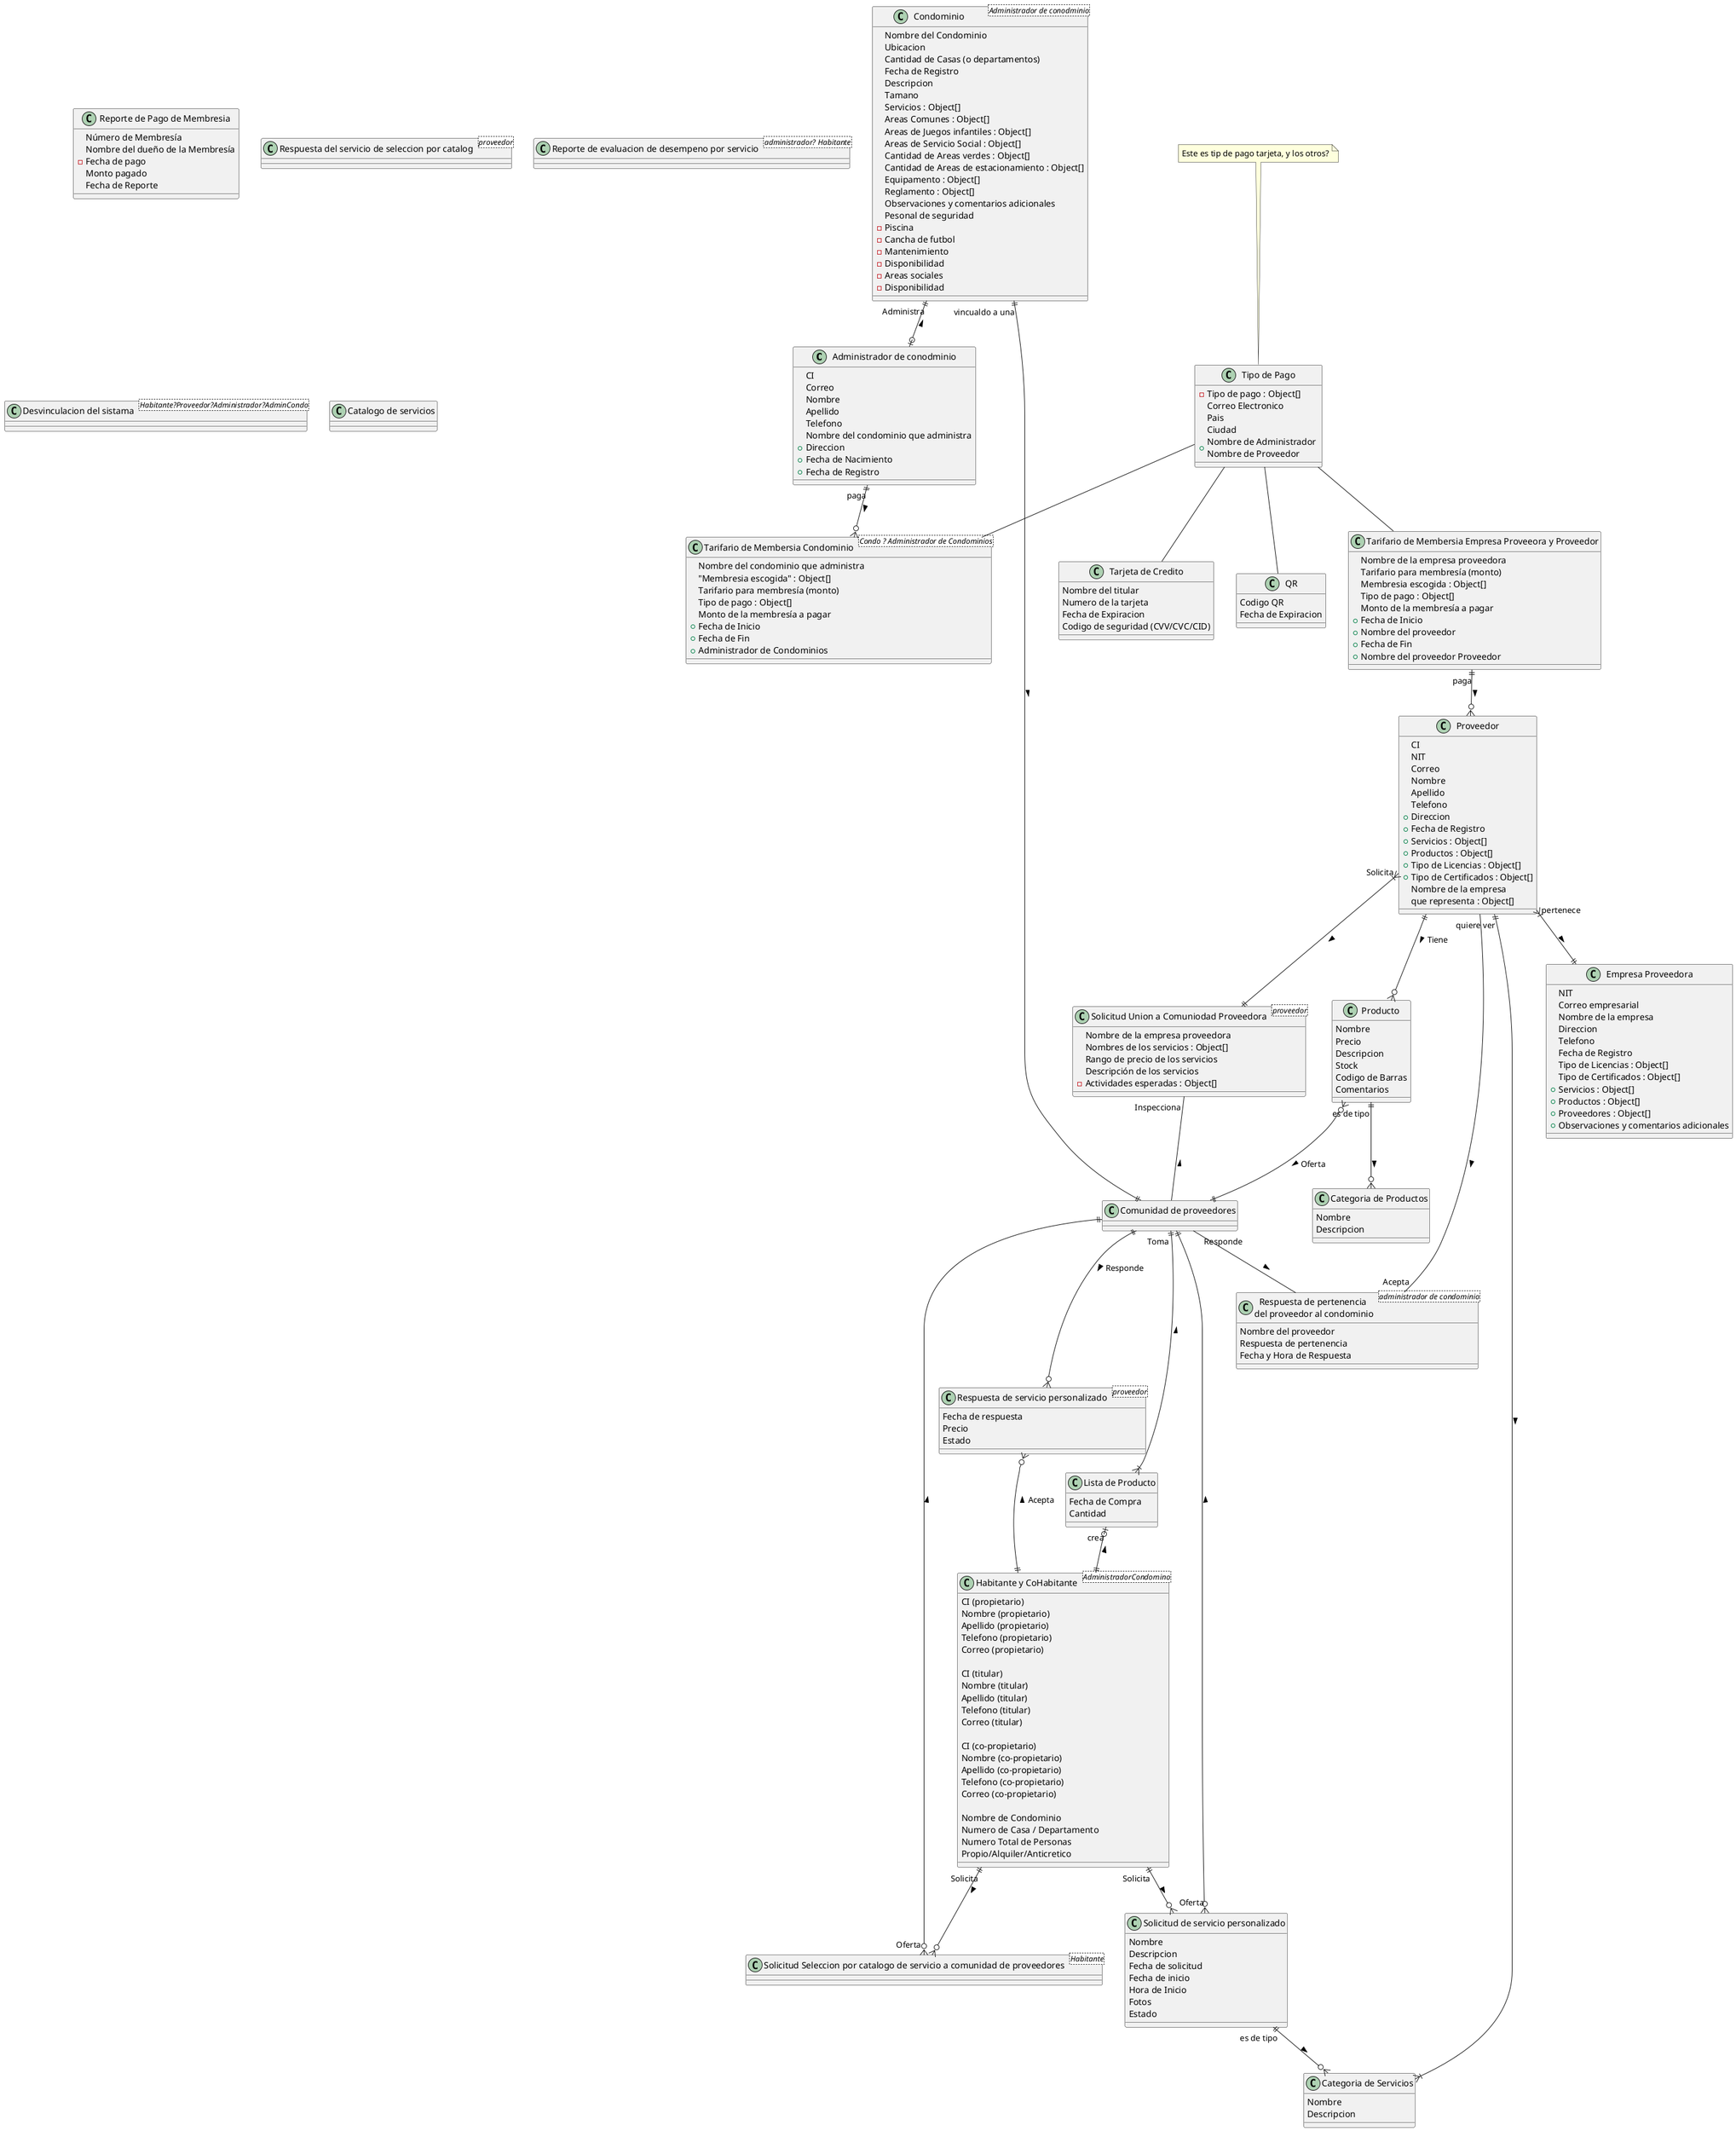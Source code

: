 @startuml
' 1
' class Administrador {
  ' {field} CI
  ' {field} Correo
  ' {field} Nombre
  ' {field} Apellido
  ' {field} Telefono
  ' {field} + Direccion
  ' {field} + Fecha de Nacimiento
  ' {field} + Fecha de Registro
  ' {field} -  Nombre del condominio que administra
' }

' note right of Administrador::"Nombre del condominio que administra"
'   Este campo no deberia de estar
' end note

' 9
class "Administrador de conodminio" {
  {field} CI
  {field} Correo
  {field} Nombre
  {field} Apellido
  {field} Telefono
  {field} Nombre del condominio que administra
  {field} + Direccion
  {field} + Fecha de Nacimiento
  {field} + Fecha de Registro
}

' 2
class Condominio<Administrador de conodminio> {
  {field} Nombre del Condominio
  {field} Ubicacion
  {field} Cantidad de Casas (o departamentos)
  {field} Fecha de Registro
  {field} Descripcion
  {field} Tamano
  {field} Servicios : Object[]
  {field} Areas Comunes : Object[]
  {field} Areas de Juegos infantiles : Object[]
  {field} Areas de Servicio Social : Object[]
  {field} Cantidad de Areas verdes : Object[]
  {field} Cantidad de Areas de estacionamiento : Object[]
  {field} Equipamento : Object[]
  {field} Reglamento : Object[]
  {field} Observaciones y comentarios adicionales
  {field} Pesonal de seguridad
  {field} - Piscina
  {field} - Cancha de futbol
  {field} - Mantenimiento
  {field} - Disponibilidad
  {field} - Areas sociales
  {field} - Disponibilidad
}

' 3
class Proveedor {
  {field} CI
  {field} NIT
  {field} Correo
  {field} Nombre
  {field} Apellido
  {field} Telefono
  {field} + Direccion
  {field} + Fecha de Registro
  {field} + Servicios : Object[]
  {field} + Productos : Object[]
  {field} + Tipo de Licencias : Object[]
  {field} + Tipo de Certificados : Object[]
  {field} Nombre de la empresa \nque representa : Object[]
}

' 4
class "Empresa Proveedora" {
  {field} NIT
  {field} Correo empresarial
  {field} Nombre de la empresa
  {field} Direccion
  {field} Telefono
  {field} Fecha de Registro
  {field} Tipo de Licencias : Object[]
  {field} Tipo de Certificados : Object[]
  {field} + Servicios : Object[]
  {field} + Productos : Object[]
  {field} + Proveedores : Object[]
  {field} + Observaciones y comentarios adicionales
}

' 10
class "Habitante y CoHabitante"<AdministradorCondomino> {
  {field} CI (propietario)
  {field} Nombre (propietario)
  {field} Apellido (propietario)
  {field} Telefono (propietario)
  {field} Correo (propietario)

  {field} CI (titular)
  {field} Nombre (titular)
  {field} Apellido (titular)
  {field} Telefono (titular)
  {field} Correo (titular)

  {field} CI (co-propietario)
  {field} Nombre (co-propietario)
  {field} Apellido (co-propietario)
  {field} Telefono (co-propietario)
  {field} Correo (co-propietario)

  {field} Nombre de Condominio
  {field} Numero de Casa / Departamento
  {field} Numero Total de Personas
  {field} Propio/Alquiler/Anticretico
}

' 5
class "Tarifario de Membersia Condominio"<Condo ? Administrador de Condominios> {
  {field} Nombre del condominio que administra
  {field} "Membresia escogida" : Object[]
  {field} Tarifario para membresía (monto)
  {field} Tipo de pago : Object[]
  {field} Monto de la membresía a pagar 
  {field} + Fecha de Inicio
  {field} + Fecha de Fin
  {field} + Administrador de Condominios
}

' note right of "Tarifario de Membersia Condominio" :: "Membresia escogida"
'   Mejor tipo de membresia
' end note

' note right of "Tarifario de Membersia Condominio"::"Nombre del condominio que administra"
'   Mejor Condominio
' end note

' note right of "Tarifario de Membersia Condominio"::"Tarifario para membresía (monto)"
'   Mejor Pago
' end note

' 6
class "Tarifario de Membersia Empresa Proveeora y Proveedor" {
  {field} Nombre de la empresa proveedora
  {field} Tarifario para membresía (monto)
  {field} Membresia escogida : Object[]
  {field} Tipo de pago : Object[]
  {field} Monto de la membresía a pagar 
  {field} + Fecha de Inicio
  {field} + Nombre del proveedor
  {field} + Fecha de Fin
  {field} + Nombre del proveedor Proveedor
}

' 7
class "Tipo de Pago" {
  {field} - Tipo de pago : Object[]
  {field} Correo Electronico
  {field} Pais
  {field} Ciudad
  {field} + Nombre de Administrador \nNombre de Proveedor
}

note top of "Tipo de Pago" : Este es tip de pago tarjeta, y los otros?

' 8
class "Reporte de Pago de Membresia" {
  {field} Número de Membresía
  {field} Nombre del dueño de la Membresía
  {field} - Fecha de pago
  {field} Monto pagado
  {field} Fecha de Reporte
}

' note top of  "Reporte de Pago de Membresia" : Deberia de haber esta clase en MD

' note right of  "Reporte de Pago de Membresia" ::"Fecha de pago"
'   Deberia estar esta informacion en Tarifario
' end note

' 11
class "Solicitud Union a Comuniodad Proveedora"<proveedor> {
  {field} Nombre de la empresa proveedora
  {field} Nombres de los servicios : Object[]
  {field} Rango de precio de los servicios
  {field} Descripción de los servicios
  {field} - Actividades esperadas : Object[]
}

' 12
class "Respuesta de pertenencia \ndel proveedor al condominio"<administrador de condominio> {
  {field} Nombre del proveedor
  {field} Respuesta de pertenencia
  {field} Fecha y Hora de Respuesta
}

' 13
class "Solicitud Seleccion por catalogo de servicio a comunidad de proveedores"<Habitante> {

}
' 14
class "Respuesta del servicio de seleccion por catalog"<proveedor> {

}

' 15
class "Solicitud de servicio personalizado" {
  {field} Nombre 
  {field} Descripcion
  {field} Fecha de solicitud
  {field} Fecha de inicio
  {field} Hora de Inicio
  {field} Fotos
  {field} Estado
}
' 16
class "Respuesta de servicio personalizado"<proveedor> {
  {field} Fecha de respuesta
  {field} Precio
  {field} Estado
}

' 18
class "Reporte de evaluacion de desempeno por servicio"<administrador? Habitante> {

}
' 19
class "Desvinculacion del sistama"<Habitante?Proveedor?Administrador?AdminCondo> {

}

' 20
class "Catalogo de servicios" {

}

' E21
class "Comunidad de proveedores" {

}

' E23
class Producto {
  {field} Nombre 
  {field} Precio
  {field} Descripcion 
  {field} Stock 
  {field} Codigo de Barras 
  {field} Comentarios 
}

' E24
class "Lista de Producto" {
  {field} Fecha de Compra
  {field} Cantidad
}

' E25
class "Tarjeta de Credito" {
  {field} Nombre del titular
  {field} Numero de la tarjeta
  {field} Fecha de Expiracion
  {field} Codigo de seguridad (CVV/CVC/CID)
}

' E26
class QR {
  {field} Codigo QR
  {field} Fecha de Expiracion
}

' E27
class "Categoria de Servicios" {
  {field} Nombre
  {field} Descripcion
}

' E28
class "Categoria de Productos" {
  {field} Nombre
  {field} Descripcion
}


' RELACIONES

' FLUJO CONDOMINIO
Condominio ||--o| "Administrador de conodminio" : "Administra" <
Condominio ||--|| "Comunidad de proveedores" : "vincualdo a una" >



' FLUJO DE SERVICIO PERSONALIZADO
"Habitante y CoHabitante" ||--o{ "Solicitud de servicio personalizado" : "Solicita" >
"Solicitud de servicio personalizado" ||--o{ "Categoria de Servicios" : "es de tipo" >
"Solicitud de servicio personalizado" }o--|| "Comunidad de proveedores" : "Oferta" >
"Respuesta de servicio personalizado" }o--|| "Habitante y CoHabitante" : Acepta <
"Comunidad de proveedores" ||--o{ "Respuesta de servicio personalizado" : Responde >
Proveedor ||--|{ "Categoria de Servicios" : "quiere ver" >

' SOLICITUD DE PERTENENCIA (PROVEEDORES|CONMINIO)
Proveedor }|--|| "Empresa Proveedora" : "pertenece" > 
Proveedor }|--|| "Solicitud Union a Comuniodad Proveedora" : "Solicita" >
"Solicitud Union a Comuniodad Proveedora" -- "Comunidad de proveedores" : "Inspecciona" <
"Comunidad de proveedores" -- "Respuesta de pertenencia \ndel proveedor al condominio" : "Responde" >
"Respuesta de pertenencia \ndel proveedor al condominio" -- "Proveedor" : "Acepta" <

' SOLICITUD DE PRODUCTO
Proveedor ||--o{ Producto : Tiene >
Producto ||--o{ "Categoria de Productos" : "es de tipo" >
Producto }o--|| "Comunidad de proveedores" : Oferta >
"Comunidad de proveedores" ||---|{ "Lista de Producto" : "Toma" <
"Lista de Producto" |o--|| "Habitante y CoHabitante" : "crea" <


' TARIFA
"Administrador de conodminio" ||--o{ "Tarifario de Membersia Condominio" : "paga" >
"Tarifario de Membersia Empresa Proveeora y Proveedor" ||--o{ "Proveedor" : "paga" >
"Tipo de Pago" -- "Tarifario de Membersia Condominio"
"Tipo de Pago" -- "Tarifario de Membersia Empresa Proveeora y Proveedor"
"Tipo de Pago" -- "Tarjeta de Credito"
"Tipo de Pago" -- QR
' "Reporte de Pago de Membresia"

' SOLICITUD DE SERVICIO POR CATALOGO
"Habitante y CoHabitante" ||--o{ "Solicitud Seleccion por catalogo de servicio a comunidad de proveedores" : "Solicita" >
"Solicitud Seleccion por catalogo de servicio a comunidad de proveedores" }o--|| "Comunidad de proveedores" : "Oferta" >


@enduml

